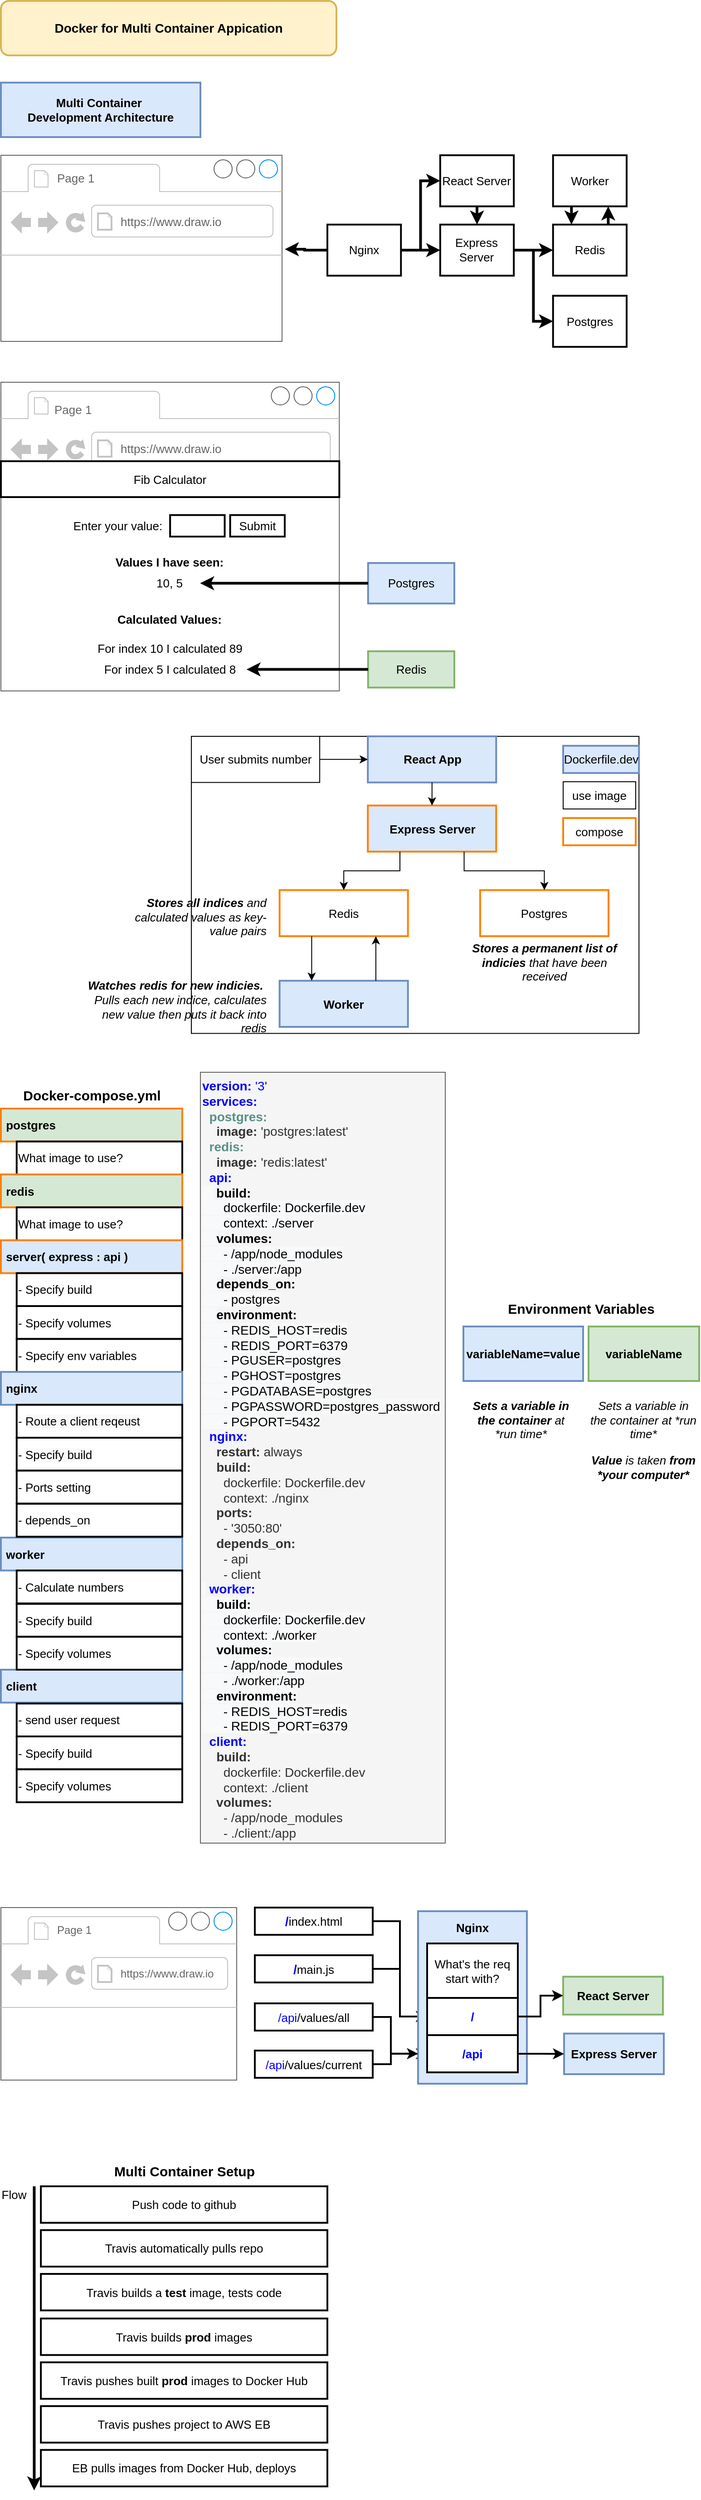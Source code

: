 <mxfile type="device" version="12.6.6"><diagram id="E0kBvN3YvhukCANaVCDS" name="Page-1"><mxGraphModel grid="1" shadow="0" math="0" pageHeight="1169" pageWidth="827" pageScale="1" page="1" fold="1" arrows="1" connect="1" tooltips="1" guides="1" gridSize="10" dy="-377" dx="1422"><root><mxCell id="0"/><mxCell id="1" parent="0"/><mxCell id="G81e2i-982NNiIxAVMLw-1" value="&lt;font style=&quot;font-size: 14px&quot;&gt;&lt;b&gt;Docker for Multi Container Appication&lt;/b&gt;&lt;/font&gt;" parent="1" vertex="1" style="rounded=1;whiteSpace=wrap;html=1;strokeWidth=2;fillColor=#fff2cc;strokeColor=#d6b656;"><mxGeometry as="geometry" height="60" width="370" y="1180" x="40"/></mxCell><mxCell id="G81e2i-982NNiIxAVMLw-2" value="" parent="1" vertex="1" style="strokeWidth=1;shadow=0;dashed=0;align=center;html=1;shape=mxgraph.mockup.containers.browserWindow;rSize=0;fillColor=#ffffff;strokeColor=#666666;mainText=,;recursiveResize=0;fontSize=13;"><mxGeometry as="geometry" height="205" width="310" y="1350" x="40"/></mxCell><mxCell id="G81e2i-982NNiIxAVMLw-3" value="Page 1" parent="G81e2i-982NNiIxAVMLw-2" vertex="1" style="strokeWidth=1;shadow=0;dashed=0;align=center;html=1;shape=mxgraph.mockup.containers.anchor;fontSize=13;fontColor=#666666;align=left;"><mxGeometry as="geometry" height="26" width="110" y="12" x="60"/></mxCell><mxCell id="G81e2i-982NNiIxAVMLw-4" value="https://www.draw.io" parent="G81e2i-982NNiIxAVMLw-2" vertex="1" style="strokeWidth=1;shadow=0;dashed=0;align=center;html=1;shape=mxgraph.mockup.containers.anchor;rSize=0;fontSize=13;fontColor=#666666;align=left;"><mxGeometry as="geometry" height="26" width="250" y="60" x="130"/></mxCell><mxCell id="G81e2i-982NNiIxAVMLw-5" parent="1" style="edgeStyle=orthogonalEdgeStyle;rounded=0;html=1;exitX=0;exitY=0.5;jettySize=auto;orthogonalLoop=1;strokeWidth=3;fontSize=13;entryX=1.01;entryY=0.505;entryDx=0;entryDy=0;entryPerimeter=0;" edge="1" target="G81e2i-982NNiIxAVMLw-2" source="G81e2i-982NNiIxAVMLw-8"><mxGeometry as="geometry" relative="1"><mxPoint as="targetPoint" y="1455" x="360"/></mxGeometry></mxCell><mxCell id="G81e2i-982NNiIxAVMLw-6" value="Multi Container&amp;nbsp;&lt;br&gt;Development Architecture" parent="1" vertex="1" style="rounded=0;whiteSpace=wrap;html=1;strokeWidth=2;fontSize=13;align=center;fillColor=#dae8fc;strokeColor=#6c8ebf;fontStyle=1"><mxGeometry as="geometry" height="60" width="220" y="1270" x="40"/></mxCell><mxCell id="G81e2i-982NNiIxAVMLw-7" value="" parent="1" vertex="1" style="group" connectable="0"><mxGeometry as="geometry" height="211" width="330" y="1350" x="400"/></mxCell><mxCell id="G81e2i-982NNiIxAVMLw-8" value="Nginx" parent="G81e2i-982NNiIxAVMLw-7" vertex="1" style="rounded=0;whiteSpace=wrap;html=1;strokeWidth=2;fontSize=13;align=center;"><mxGeometry as="geometry" height="56.267" width="81.148" y="76.362"/></mxCell><mxCell id="G81e2i-982NNiIxAVMLw-9" value="React Server" parent="G81e2i-982NNiIxAVMLw-7" vertex="1" style="rounded=0;whiteSpace=wrap;html=1;strokeWidth=2;fontSize=13;align=center;"><mxGeometry as="geometry" height="56.267" width="81.148" x="124.426"/></mxCell><mxCell id="G81e2i-982NNiIxAVMLw-10" parent="G81e2i-982NNiIxAVMLw-7" style="edgeStyle=orthogonalEdgeStyle;rounded=0;html=1;exitX=1;exitY=0.5;entryX=0;entryY=0.5;jettySize=auto;orthogonalLoop=1;strokeWidth=3;fontSize=13;" edge="1" target="G81e2i-982NNiIxAVMLw-9" source="G81e2i-982NNiIxAVMLw-8"><mxGeometry as="geometry" relative="1"/></mxCell><mxCell id="G81e2i-982NNiIxAVMLw-11" value="Express Server" parent="G81e2i-982NNiIxAVMLw-7" vertex="1" style="rounded=0;whiteSpace=wrap;html=1;strokeWidth=2;fontSize=13;align=center;"><mxGeometry as="geometry" height="56.267" width="81.148" y="76.362" x="124.426"/></mxCell><mxCell id="G81e2i-982NNiIxAVMLw-12" parent="G81e2i-982NNiIxAVMLw-7" style="edgeStyle=orthogonalEdgeStyle;rounded=0;html=1;exitX=1;exitY=0.5;jettySize=auto;orthogonalLoop=1;strokeWidth=3;fontSize=13;" edge="1" target="G81e2i-982NNiIxAVMLw-11" source="G81e2i-982NNiIxAVMLw-8"><mxGeometry as="geometry" relative="1"/></mxCell><mxCell id="G81e2i-982NNiIxAVMLw-13" parent="G81e2i-982NNiIxAVMLw-7" style="edgeStyle=orthogonalEdgeStyle;rounded=0;html=1;exitX=0.5;exitY=1;entryX=0.5;entryY=0;jettySize=auto;orthogonalLoop=1;strokeWidth=3;fontSize=13;" edge="1" target="G81e2i-982NNiIxAVMLw-11" source="G81e2i-982NNiIxAVMLw-9"><mxGeometry as="geometry" relative="1"/></mxCell><mxCell id="G81e2i-982NNiIxAVMLw-14" value="Redis" parent="G81e2i-982NNiIxAVMLw-7" vertex="1" style="rounded=0;whiteSpace=wrap;html=1;strokeWidth=2;fontSize=13;align=center;"><mxGeometry as="geometry" height="56.267" width="81.148" y="76.362" x="248.852"/></mxCell><mxCell id="G81e2i-982NNiIxAVMLw-15" parent="G81e2i-982NNiIxAVMLw-7" style="edgeStyle=orthogonalEdgeStyle;rounded=0;html=1;exitX=1;exitY=0.5;jettySize=auto;orthogonalLoop=1;strokeWidth=3;fontSize=13;" edge="1" target="G81e2i-982NNiIxAVMLw-14" source="G81e2i-982NNiIxAVMLw-11"><mxGeometry as="geometry" relative="1"/></mxCell><mxCell id="G81e2i-982NNiIxAVMLw-16" value="Postgres" parent="G81e2i-982NNiIxAVMLw-7" vertex="1" style="rounded=0;whiteSpace=wrap;html=1;strokeWidth=2;fontSize=13;align=center;"><mxGeometry as="geometry" height="56.267" width="81.148" y="154.733" x="248.852"/></mxCell><mxCell id="G81e2i-982NNiIxAVMLw-17" parent="G81e2i-982NNiIxAVMLw-7" style="edgeStyle=orthogonalEdgeStyle;rounded=0;html=1;exitX=1;exitY=0.5;entryX=0;entryY=0.5;jettySize=auto;orthogonalLoop=1;strokeWidth=3;fontSize=13;" edge="1" target="G81e2i-982NNiIxAVMLw-16" source="G81e2i-982NNiIxAVMLw-11"><mxGeometry as="geometry" relative="1"/></mxCell><mxCell id="G81e2i-982NNiIxAVMLw-18" parent="G81e2i-982NNiIxAVMLw-7" style="edgeStyle=orthogonalEdgeStyle;rounded=0;html=1;exitX=0.25;exitY=1;entryX=0.25;entryY=0;jettySize=auto;orthogonalLoop=1;strokeWidth=3;fontSize=13;" edge="1" target="G81e2i-982NNiIxAVMLw-14" source="G81e2i-982NNiIxAVMLw-19"><mxGeometry as="geometry" relative="1"/></mxCell><mxCell id="G81e2i-982NNiIxAVMLw-19" value="Worker" parent="G81e2i-982NNiIxAVMLw-7" vertex="1" style="rounded=0;whiteSpace=wrap;html=1;strokeWidth=2;fontSize=13;align=center;"><mxGeometry as="geometry" height="56.267" width="81.148" x="248.852"/></mxCell><mxCell id="G81e2i-982NNiIxAVMLw-20" parent="G81e2i-982NNiIxAVMLw-7" style="edgeStyle=orthogonalEdgeStyle;rounded=0;html=1;exitX=0.75;exitY=0;entryX=0.75;entryY=1;jettySize=auto;orthogonalLoop=1;strokeWidth=3;fontSize=13;" edge="1" target="G81e2i-982NNiIxAVMLw-19" source="G81e2i-982NNiIxAVMLw-14"><mxGeometry as="geometry" relative="1"/></mxCell><mxCell id="G81e2i-982NNiIxAVMLw-21" value="" parent="1" vertex="1" style="group" connectable="0"><mxGeometry as="geometry" height="340" width="500" y="1600" x="40"/></mxCell><mxCell id="G81e2i-982NNiIxAVMLw-22" value="Redis" parent="G81e2i-982NNiIxAVMLw-21" vertex="1" style="rounded=0;whiteSpace=wrap;html=1;strokeWidth=2;fontSize=13;align=center;fillColor=#d5e8d4;strokeColor=#82b366;"><mxGeometry as="geometry" height="40" width="95.12" y="296.28" x="404.88"/></mxCell><mxCell id="G81e2i-982NNiIxAVMLw-23" value="Postgres" parent="G81e2i-982NNiIxAVMLw-21" vertex="1" style="rounded=0;whiteSpace=wrap;html=1;strokeWidth=2;fontSize=13;align=center;fillColor=#dae8fc;strokeColor=#6c8ebf;"><mxGeometry as="geometry" height="44.6" width="95.12" y="199.1" x="404.88"/></mxCell><mxCell id="G81e2i-982NNiIxAVMLw-24" value="" parent="G81e2i-982NNiIxAVMLw-21" vertex="1" style="group" connectable="0"><mxGeometry as="geometry" height="340" width="373.17"/></mxCell><mxCell id="G81e2i-982NNiIxAVMLw-25" value="" parent="G81e2i-982NNiIxAVMLw-24" vertex="1" style="strokeWidth=1;shadow=0;dashed=0;align=center;html=1;shape=mxgraph.mockup.containers.browserWindow;rSize=0;fillColor=#ffffff;strokeColor=#666666;mainText=,;recursiveResize=0;fontSize=13;"><mxGeometry as="geometry" height="340" width="373.17"/></mxCell><mxCell id="G81e2i-982NNiIxAVMLw-26" value="Page 1" parent="G81e2i-982NNiIxAVMLw-24" vertex="1" style="strokeWidth=1;shadow=0;dashed=0;align=center;html=1;shape=mxgraph.mockup.containers.anchor;fontSize=13;fontColor=#666666;align=left;"><mxGeometry as="geometry" height="20.558" width="66.208" y="19.998" x="57.184"/></mxCell><mxCell id="G81e2i-982NNiIxAVMLw-27" value="https://www.draw.io" parent="G81e2i-982NNiIxAVMLw-24" vertex="1" style="strokeWidth=1;shadow=0;dashed=0;align=center;html=1;shape=mxgraph.mockup.containers.anchor;rSize=0;fontSize=13;fontColor=#666666;align=left;"><mxGeometry as="geometry" height="20.558" width="150.472" y="63.002" x="129.996"/></mxCell><mxCell id="G81e2i-982NNiIxAVMLw-28" value="Fib Calculator" parent="G81e2i-982NNiIxAVMLw-24" vertex="1" style="rounded=0;whiteSpace=wrap;html=1;strokeWidth=2;fontSize=13;align=center;"><mxGeometry as="geometry" height="39.535" width="373.17" y="86.977"/></mxCell><mxCell id="G81e2i-982NNiIxAVMLw-29" value="" parent="G81e2i-982NNiIxAVMLw-24" vertex="1" style="rounded=0;whiteSpace=wrap;html=1;strokeWidth=2;fontSize=13;align=center;"><mxGeometry as="geometry" height="23.721" width="60.189" y="146.279" x="186.585"/></mxCell><mxCell id="G81e2i-982NNiIxAVMLw-30" value="Submit" parent="G81e2i-982NNiIxAVMLw-24" vertex="1" style="rounded=0;whiteSpace=wrap;html=1;strokeWidth=2;fontSize=13;align=center;"><mxGeometry as="geometry" height="23.721" width="60.189" y="146.279" x="252.793"/></mxCell><mxCell id="G81e2i-982NNiIxAVMLw-31" value="Enter your value:" parent="G81e2i-982NNiIxAVMLw-24" vertex="1" style="text;html=1;strokeColor=none;fillColor=none;align=center;verticalAlign=middle;whiteSpace=wrap;rounded=0;fontSize=13;"><mxGeometry as="geometry" height="15.814" width="102.321" y="150.233" x="78.245"/></mxCell><mxCell id="G81e2i-982NNiIxAVMLw-32" value="Values I have seen:" parent="G81e2i-982NNiIxAVMLw-24" vertex="1" style="text;html=1;strokeColor=none;fillColor=none;align=center;verticalAlign=middle;whiteSpace=wrap;rounded=0;fontSize=13;fontStyle=1"><mxGeometry as="geometry" height="15.814" width="126.396" y="189.767" x="123.387"/></mxCell><mxCell id="G81e2i-982NNiIxAVMLw-33" value="Calculated Values:" parent="G81e2i-982NNiIxAVMLw-24" vertex="1" style="text;html=1;strokeColor=none;fillColor=none;align=center;verticalAlign=middle;whiteSpace=wrap;rounded=0;fontSize=13;fontStyle=1"><mxGeometry as="geometry" height="15.814" width="126.396" y="253.023" x="123.387"/></mxCell><mxCell id="G81e2i-982NNiIxAVMLw-34" value="For index 10 I calculated 89" parent="G81e2i-982NNiIxAVMLw-24" vertex="1" style="text;html=1;strokeColor=none;fillColor=none;align=center;verticalAlign=middle;whiteSpace=wrap;rounded=0;fontSize=13;"><mxGeometry as="geometry" height="15.814" width="168.528" y="284.651" x="102.321"/></mxCell><mxCell id="G81e2i-982NNiIxAVMLw-35" value="For index 5 I calculated 8" parent="G81e2i-982NNiIxAVMLw-24" vertex="1" style="text;html=1;strokeColor=none;fillColor=none;align=center;verticalAlign=middle;whiteSpace=wrap;rounded=0;fontSize=13;"><mxGeometry as="geometry" height="15.814" width="168.528" y="308.372" x="102.321"/></mxCell><mxCell id="G81e2i-982NNiIxAVMLw-36" value="10, 5" parent="G81e2i-982NNiIxAVMLw-24" vertex="1" style="text;html=1;strokeColor=none;fillColor=none;align=center;verticalAlign=middle;whiteSpace=wrap;rounded=0;fontSize=13;"><mxGeometry as="geometry" height="15.814" width="66.208" y="213.488" x="153.481"/></mxCell><mxCell id="G81e2i-982NNiIxAVMLw-37" parent="G81e2i-982NNiIxAVMLw-21" style="edgeStyle=orthogonalEdgeStyle;rounded=0;orthogonalLoop=1;jettySize=auto;html=1;fontSize=13;strokeWidth=3;" edge="1" target="G81e2i-982NNiIxAVMLw-35" source="G81e2i-982NNiIxAVMLw-22"><mxGeometry as="geometry" relative="1"/></mxCell><mxCell id="G81e2i-982NNiIxAVMLw-38" parent="G81e2i-982NNiIxAVMLw-21" style="edgeStyle=orthogonalEdgeStyle;rounded=0;html=1;exitX=0;exitY=0.5;jettySize=auto;orthogonalLoop=1;strokeWidth=3;fontSize=13;" edge="1" target="G81e2i-982NNiIxAVMLw-36" source="G81e2i-982NNiIxAVMLw-23"><mxGeometry as="geometry" relative="1"/></mxCell><mxCell id="G81e2i-982NNiIxAVMLw-39" value="" parent="1" vertex="1" style="group" connectable="0"><mxGeometry as="geometry" height="327.21" width="493.6" y="1990" x="250"/></mxCell><mxCell id="G81e2i-982NNiIxAVMLw-40" value="" parent="G81e2i-982NNiIxAVMLw-39" vertex="1" style="group;strokeColor=#000000;" connectable="0"><mxGeometry as="geometry" height="327.21" width="493.6"/></mxCell><mxCell id="G81e2i-982NNiIxAVMLw-41" value="User submits number" parent="G81e2i-982NNiIxAVMLw-40" vertex="1" style="rounded=0;whiteSpace=wrap;html=1;strokeWidth=1;fontSize=13;align=center;"><mxGeometry as="geometry" height="50.794" width="141.538"/></mxCell><mxCell id="G81e2i-982NNiIxAVMLw-42" value="React App" parent="G81e2i-982NNiIxAVMLw-40" vertex="1" style="rounded=0;whiteSpace=wrap;html=1;strokeWidth=2;fontSize=13;align=center;fontStyle=1;fillColor=#dae8fc;strokeColor=#6c8ebf;"><mxGeometry as="geometry" height="50.794" width="141.538" x="194.615"/></mxCell><mxCell id="G81e2i-982NNiIxAVMLw-43" value="Express Server" parent="G81e2i-982NNiIxAVMLw-40" vertex="1" style="rounded=0;whiteSpace=wrap;html=1;strokeWidth=2;fontSize=13;align=center;fontStyle=1;fillColor=#dae8fc;strokeColor=#FF8000;"><mxGeometry as="geometry" height="50.794" width="141.538" y="76.19" x="194.615"/></mxCell><mxCell id="G81e2i-982NNiIxAVMLw-44" value="Postgres" parent="G81e2i-982NNiIxAVMLw-40" vertex="1" style="rounded=0;whiteSpace=wrap;html=1;strokeWidth=2;fontSize=13;align=center;fontStyle=0;strokeColor=#FF8000;"><mxGeometry as="geometry" height="50.794" width="141.538" y="169.312" x="318.462"/></mxCell><mxCell id="G81e2i-982NNiIxAVMLw-45" value="Redis" parent="G81e2i-982NNiIxAVMLw-40" vertex="1" style="rounded=0;whiteSpace=wrap;html=1;strokeWidth=2;fontSize=13;align=center;fontStyle=0;strokeColor=#FF8000;"><mxGeometry as="geometry" height="50.794" width="141.538" y="169.312" x="97.308"/></mxCell><mxCell id="G81e2i-982NNiIxAVMLw-46" value="Worker" parent="G81e2i-982NNiIxAVMLw-40" vertex="1" style="rounded=0;whiteSpace=wrap;html=1;strokeWidth=2;fontSize=13;align=center;fontStyle=1;fillColor=#dae8fc;strokeColor=#6c8ebf;"><mxGeometry as="geometry" height="50.794" width="141.538" y="269.206" x="97.308"/></mxCell><mxCell id="G81e2i-982NNiIxAVMLw-47" parent="G81e2i-982NNiIxAVMLw-40" style="edgeStyle=orthogonalEdgeStyle;rounded=0;html=1;exitX=1;exitY=0.5;jettySize=auto;orthogonalLoop=1;strokeWidth=1;fontSize=13;" edge="1" target="G81e2i-982NNiIxAVMLw-42" source="G81e2i-982NNiIxAVMLw-41"><mxGeometry as="geometry" relative="1"/></mxCell><mxCell id="G81e2i-982NNiIxAVMLw-48" parent="G81e2i-982NNiIxAVMLw-40" style="edgeStyle=orthogonalEdgeStyle;rounded=0;html=1;exitX=0.5;exitY=1;jettySize=auto;orthogonalLoop=1;strokeWidth=1;fontSize=13;" edge="1" target="G81e2i-982NNiIxAVMLw-43" source="G81e2i-982NNiIxAVMLw-42"><mxGeometry as="geometry" relative="1"/></mxCell><mxCell id="G81e2i-982NNiIxAVMLw-49" parent="G81e2i-982NNiIxAVMLw-40" style="edgeStyle=orthogonalEdgeStyle;rounded=0;html=1;exitX=0.75;exitY=1;jettySize=auto;orthogonalLoop=1;strokeWidth=1;fontSize=13;" edge="1" target="G81e2i-982NNiIxAVMLw-44" source="G81e2i-982NNiIxAVMLw-43"><mxGeometry as="geometry" relative="1"/></mxCell><mxCell id="G81e2i-982NNiIxAVMLw-50" parent="G81e2i-982NNiIxAVMLw-40" style="edgeStyle=orthogonalEdgeStyle;rounded=0;html=1;exitX=0.25;exitY=1;entryX=0.5;entryY=0;jettySize=auto;orthogonalLoop=1;strokeWidth=1;fontSize=13;" edge="1" target="G81e2i-982NNiIxAVMLw-45" source="G81e2i-982NNiIxAVMLw-43"><mxGeometry as="geometry" relative="1"/></mxCell><mxCell id="G81e2i-982NNiIxAVMLw-51" parent="G81e2i-982NNiIxAVMLw-40" style="edgeStyle=orthogonalEdgeStyle;rounded=0;html=1;exitX=0.25;exitY=1;entryX=0.25;entryY=0;jettySize=auto;orthogonalLoop=1;strokeWidth=1;fontSize=13;" edge="1" target="G81e2i-982NNiIxAVMLw-46" source="G81e2i-982NNiIxAVMLw-45"><mxGeometry as="geometry" relative="1"/></mxCell><mxCell id="G81e2i-982NNiIxAVMLw-52" parent="G81e2i-982NNiIxAVMLw-40" style="edgeStyle=orthogonalEdgeStyle;rounded=0;html=1;exitX=0.75;exitY=0;entryX=0.75;entryY=1;jettySize=auto;orthogonalLoop=1;strokeWidth=1;fontSize=13;" edge="1" target="G81e2i-982NNiIxAVMLw-45" source="G81e2i-982NNiIxAVMLw-46"><mxGeometry as="geometry" relative="1"/></mxCell><mxCell id="G81e2i-982NNiIxAVMLw-53" value="&lt;b&gt;Stores a permanent list of indicies&lt;/b&gt; that have been received" parent="G81e2i-982NNiIxAVMLw-40" vertex="1" style="text;html=1;strokeColor=none;fillColor=none;align=center;verticalAlign=middle;whiteSpace=wrap;rounded=0;fontSize=13;fontStyle=2;strokeWidth=1;"><mxGeometry as="geometry" height="58" width="175" y="220.11" x="301.73"/></mxCell><mxCell id="G81e2i-982NNiIxAVMLw-54" value="&lt;b&gt;Stores all indices&lt;/b&gt; and calculated values as key-value pairs" parent="G81e2i-982NNiIxAVMLw-40" vertex="1" style="text;html=1;strokeColor=none;fillColor=none;align=right;verticalAlign=middle;whiteSpace=wrap;rounded=0;fontSize=13;fontStyle=2;strokeWidth=1;"><mxGeometry as="geometry" height="58" width="175" y="170" x="-90"/></mxCell><mxCell id="G81e2i-982NNiIxAVMLw-55" value="&lt;b&gt;Watches redis for new indicies.&lt;/b&gt;&amp;nbsp; Pulls each new indice, calculates new value then puts it back into redis" parent="G81e2i-982NNiIxAVMLw-40" vertex="1" style="text;html=1;strokeColor=none;fillColor=none;align=right;verticalAlign=middle;whiteSpace=wrap;rounded=0;fontSize=13;fontStyle=2;strokeWidth=1;"><mxGeometry as="geometry" height="58" width="205" y="269.21" x="-120"/></mxCell><mxCell id="e1HTpiHusppw3gyKf6fD-1" value="Dockerfile.dev" parent="G81e2i-982NNiIxAVMLw-40" vertex="1" style="rounded=0;whiteSpace=wrap;html=1;strokeWidth=2;fontSize=13;align=center;fontStyle=0;fillColor=#dae8fc;strokeColor=#6c8ebf;"><mxGeometry as="geometry" height="30" width="83.6" y="10.4" x="410"/></mxCell><mxCell id="e1HTpiHusppw3gyKf6fD-2" value="use image" parent="1" vertex="1" style="rounded=0;whiteSpace=wrap;html=1;strokeWidth=1;fontSize=13;align=center;fontStyle=0"><mxGeometry as="geometry" height="30" width="80" y="2040" x="660"/></mxCell><mxCell id="e1HTpiHusppw3gyKf6fD-3" value="Docker-compose.yml" parent="1" vertex="1" style="text;html=1;strokeColor=none;fillColor=none;align=center;verticalAlign=middle;whiteSpace=wrap;rounded=0;fontSize=15;fontStyle=1"><mxGeometry as="geometry" height="30" width="172.5" y="2370" x="53.75"/></mxCell><mxCell id="e1HTpiHusppw3gyKf6fD-4" value="&amp;nbsp;postgres" parent="1" vertex="1" style="rounded=0;whiteSpace=wrap;html=1;strokeWidth=2;fontSize=13;align=left;fillColor=#d5e8d4;strokeColor=#FF8000;fontStyle=1"><mxGeometry as="geometry" height="36.25" width="200" y="2400" x="40"/></mxCell><mxCell id="e1HTpiHusppw3gyKf6fD-5" value="What image to use?" parent="1" vertex="1" style="rounded=0;whiteSpace=wrap;html=1;strokeWidth=2;fontSize=13;align=left;"><mxGeometry as="geometry" height="36.25" width="182.609" y="2436.25" x="57.391"/></mxCell><mxCell id="e1HTpiHusppw3gyKf6fD-6" value="&amp;nbsp;redis" parent="1" vertex="1" style="rounded=0;whiteSpace=wrap;html=1;strokeWidth=2;fontSize=13;align=left;fillColor=#d5e8d4;strokeColor=#FF8000;fontStyle=1"><mxGeometry as="geometry" height="36.25" width="200" y="2472.5" x="40"/></mxCell><mxCell id="e1HTpiHusppw3gyKf6fD-7" value="What image to use?" parent="1" vertex="1" style="rounded=0;whiteSpace=wrap;html=1;strokeWidth=2;fontSize=13;align=left;"><mxGeometry as="geometry" height="36.25" width="182.609" y="2508.75" x="57.391"/></mxCell><mxCell id="e1HTpiHusppw3gyKf6fD-8" value="&amp;nbsp;server( express : api )" parent="1" vertex="1" style="rounded=0;whiteSpace=wrap;html=1;strokeWidth=2;fontSize=13;align=left;fillColor=#dae8fc;strokeColor=#FF8000;fontStyle=1"><mxGeometry as="geometry" height="36.25" width="200" y="2545" x="40"/></mxCell><mxCell id="e1HTpiHusppw3gyKf6fD-9" value="- Specify build" parent="1" vertex="1" style="rounded=0;whiteSpace=wrap;html=1;strokeWidth=2;fontSize=13;align=left;"><mxGeometry as="geometry" height="36.25" width="182.609" y="2581.25" x="57.391"/></mxCell><mxCell id="e1HTpiHusppw3gyKf6fD-10" value="- Specify volumes" parent="1" vertex="1" style="rounded=0;whiteSpace=wrap;html=1;strokeWidth=2;fontSize=13;align=left;"><mxGeometry as="geometry" height="36.25" width="182.609" y="2617.5" x="57.391"/></mxCell><mxCell id="e1HTpiHusppw3gyKf6fD-11" value="- Specify env variables" parent="1" vertex="1" style="rounded=0;whiteSpace=wrap;html=1;strokeWidth=2;fontSize=13;align=left;"><mxGeometry as="geometry" height="36.25" width="182.609" y="2653.75" x="57.391"/></mxCell><mxCell id="e1HTpiHusppw3gyKf6fD-12" value="&amp;nbsp;nginx" parent="1" vertex="1" style="rounded=0;whiteSpace=wrap;html=1;strokeWidth=2;fontSize=13;align=left;fillColor=#dae8fc;strokeColor=#6c8ebf;fontStyle=1"><mxGeometry as="geometry" height="36.25" width="200" y="2690" x="40"/></mxCell><mxCell id="e1HTpiHusppw3gyKf6fD-13" value="-&amp;nbsp;&lt;span style=&quot;background-color: rgb(248 , 249 , 250) ; color: rgb(0 , 0 , 0) ; display: inline ; float: none ; font-family: &amp;#34;helvetica&amp;#34; ; font-size: 13px ; font-style: normal ; font-variant: normal ; font-weight: normal ; letter-spacing: normal ; line-height: 1.2 ; overflow-wrap: normal ; text-align: left ; text-decoration: none ; text-indent: 0px ; text-transform: none ; white-space: normal ; word-spacing: 0px&quot;&gt;&lt;/span&gt;&lt;span style=&quot;display: inline ; float: none ; background-color: rgb(248 , 249 , 250) ; color: rgb(0 , 0 , 0) ; font-family: &amp;#34;helvetica&amp;#34; ; font-size: 13px ; font-style: normal ; font-variant: normal ; font-weight: normal ; letter-spacing: normal ; line-height: 1.2 ; overflow-wrap: normal ; text-align: left ; text-decoration: none ; text-indent: 0px ; text-transform: none ; white-space: normal ; word-spacing: 0px&quot;&gt;Specify build&lt;/span&gt;" parent="1" vertex="1" style="rounded=0;whiteSpace=wrap;html=1;strokeWidth=2;fontSize=13;align=left;"><mxGeometry as="geometry" height="36.25" width="182.609" y="2762.5" x="57.391"/></mxCell><mxCell id="e1HTpiHusppw3gyKf6fD-14" value="- Ports setting" parent="1" vertex="1" style="rounded=0;whiteSpace=wrap;html=1;strokeWidth=2;fontSize=13;align=left;"><mxGeometry as="geometry" height="36.25" width="182.609" y="2798.75" x="57.391"/></mxCell><mxCell id="e1HTpiHusppw3gyKf6fD-15" value="&amp;nbsp;worker&amp;nbsp;" parent="1" vertex="1" style="rounded=0;whiteSpace=wrap;html=1;strokeWidth=2;fontSize=13;align=left;fillColor=#dae8fc;strokeColor=#6c8ebf;fontStyle=1"><mxGeometry as="geometry" height="36.25" width="200" y="2872.5" x="40"/></mxCell><mxCell id="e1HTpiHusppw3gyKf6fD-16" value="- Calculate numbers" parent="1" vertex="1" style="rounded=0;whiteSpace=wrap;html=1;strokeWidth=2;fontSize=13;align=left;"><mxGeometry as="geometry" height="36.25" width="182.609" y="2908.75" x="57.391"/></mxCell><mxCell id="e1HTpiHusppw3gyKf6fD-20" value="&amp;nbsp;client" parent="1" vertex="1" style="rounded=0;whiteSpace=wrap;html=1;strokeWidth=2;fontSize=13;align=left;fillColor=#dae8fc;strokeColor=#6c8ebf;fontStyle=1"><mxGeometry as="geometry" height="36.25" width="200" y="3018" x="40"/></mxCell><mxCell id="e1HTpiHusppw3gyKf6fD-21" value="- send user request" parent="1" vertex="1" style="rounded=0;whiteSpace=wrap;html=1;strokeWidth=2;fontSize=13;align=left;"><mxGeometry as="geometry" height="36.25" width="182.609" y="3055.25" x="57.391"/></mxCell><mxCell id="e1HTpiHusppw3gyKf6fD-22" value="- &lt;span style=&quot;display: inline ; float: none ; background-color: rgb(248 , 249 , 250) ; color: rgb(0 , 0 , 0) ; font-family: &amp;#34;helvetica&amp;#34; ; font-size: 13px ; font-style: normal ; font-variant: normal ; font-weight: normal ; letter-spacing: normal ; line-height: 1.2 ; overflow-wrap: normal ; text-align: left ; text-decoration: none ; text-indent: 0px ; text-transform: none ; white-space: normal ; word-spacing: 0px&quot;&gt;Route a client reqeust&lt;/span&gt;" parent="1" vertex="1" style="rounded=0;whiteSpace=wrap;html=1;strokeWidth=2;fontSize=13;align=left;"><mxGeometry as="geometry" height="36.25" width="182.609" y="2726.25" x="57.391"/></mxCell><mxCell id="e1HTpiHusppw3gyKf6fD-23" value="- depends_on" parent="1" vertex="1" style="rounded=0;whiteSpace=wrap;html=1;strokeWidth=2;fontSize=13;align=left;"><mxGeometry as="geometry" height="36.25" width="182.609" y="2835.25" x="57.391"/></mxCell><mxCell id="e1HTpiHusppw3gyKf6fD-24" value="- Specify build" parent="1" vertex="1" style="rounded=0;whiteSpace=wrap;html=1;strokeWidth=2;fontSize=13;align=left;"><mxGeometry as="geometry" height="36.25" width="182.609" y="2945.5" x="57.391"/></mxCell><mxCell id="e1HTpiHusppw3gyKf6fD-25" value="- Specify volumes" parent="1" vertex="1" style="rounded=0;whiteSpace=wrap;html=1;strokeWidth=2;fontSize=13;align=left;"><mxGeometry as="geometry" height="36.25" width="182.609" y="2981.75" x="57.391"/></mxCell><mxCell id="e1HTpiHusppw3gyKf6fD-26" value="- Specify build" parent="1" vertex="1" style="rounded=0;whiteSpace=wrap;html=1;strokeWidth=2;fontSize=13;align=left;"><mxGeometry as="geometry" height="36.25" width="182.609" y="3091.5" x="57.391"/></mxCell><mxCell id="e1HTpiHusppw3gyKf6fD-27" value="- Specify volumes" parent="1" vertex="1" style="rounded=0;whiteSpace=wrap;html=1;strokeWidth=2;fontSize=13;align=left;"><mxGeometry as="geometry" height="36.25" width="182.609" y="3127.75" x="57.391"/></mxCell><mxCell id="e1HTpiHusppw3gyKf6fD-28" value="&lt;font color=&quot;#0000ff&quot; style=&quot;font-size: 14px&quot;&gt;&lt;b style=&quot;font-size: 14px&quot;&gt;version:&lt;/b&gt; '3'&lt;/font&gt;&lt;br style=&quot;font-size: 14px&quot;&gt;&lt;font color=&quot;#0000ff&quot; style=&quot;font-size: 14px&quot;&gt;&lt;b style=&quot;font-size: 14px&quot;&gt;services:&lt;/b&gt; &lt;/font&gt;&lt;br style=&quot;font-size: 14px&quot;&gt;&lt;font color=&quot;#589187&quot; style=&quot;font-size: 14px&quot;&gt;&amp;nbsp; &lt;b style=&quot;font-size: 14px&quot;&gt;postgres: &lt;/b&gt;&lt;/font&gt;&lt;br style=&quot;font-size: 14px&quot;&gt;&amp;nbsp;&amp;nbsp;&amp;nbsp; &lt;b style=&quot;font-size: 14px&quot;&gt;image:&lt;/b&gt; 'postgres:latest' &lt;br style=&quot;font-size: 14px&quot;&gt;&lt;font color=&quot;#589187&quot; style=&quot;font-size: 14px&quot;&gt;&amp;nbsp; &lt;b style=&quot;font-size: 14px&quot;&gt;redis: &lt;/b&gt;&lt;/font&gt;&lt;br style=&quot;font-size: 14px&quot;&gt;&amp;nbsp;&amp;nbsp;&amp;nbsp; &lt;b style=&quot;font-size: 14px&quot;&gt;image:&lt;/b&gt; 'redis:latest'&amp;nbsp;&lt;br&gt;&lt;b style=&quot;color: rgb(0 , 0 , 0) ; font-family: &amp;#34;helvetica&amp;#34; ; font-size: 14px ; font-style: normal ; font-variant: normal ; font-weight: 700 ; letter-spacing: normal ; text-align: left ; text-decoration: none ; text-indent: 0px ; text-transform: none ; white-space: normal ; word-spacing: 0px&quot;&gt;&lt;font color=&quot;#0000ff&quot; style=&quot;font-size: 14px&quot;&gt;&amp;nbsp; api:&lt;/font&gt;&lt;/b&gt;&lt;br style=&quot;color: rgb(0 , 0 , 0) ; font-family: &amp;#34;helvetica&amp;#34; ; font-size: 14px ; font-style: normal ; font-variant: normal ; font-weight: 400 ; letter-spacing: normal ; text-align: left ; text-decoration: none ; text-indent: 0px ; text-transform: none ; white-space: normal ; word-spacing: 0px&quot;&gt;&lt;span style=&quot;display: inline ; float: none ; background-color: rgb(248 , 249 , 250) ; color: rgb(0 , 0 , 0) ; font-family: &amp;#34;helvetica&amp;#34; ; font-size: 14px ; font-style: normal ; font-variant: normal ; font-weight: normal ; letter-spacing: normal ; line-height: 1.2 ; overflow-wrap: normal ; text-align: left ; text-decoration: none ; text-indent: 0px ; text-transform: none ; white-space: normal ; word-spacing: 0px&quot;&gt;&amp;nbsp;&amp;nbsp;&amp;nbsp;&lt;/span&gt;&lt;b style=&quot;color: rgb(0 , 0 , 0) ; font-family: &amp;#34;helvetica&amp;#34; ; font-size: 14px ; font-style: normal ; font-variant: normal ; font-weight: 700 ; letter-spacing: normal ; text-align: left ; text-decoration: none ; text-indent: 0px ; text-transform: none ; white-space: normal ; word-spacing: 0px&quot;&gt; build: &lt;/b&gt;&lt;br style=&quot;color: rgb(0 , 0 , 0) ; font-family: &amp;#34;helvetica&amp;#34; ; font-size: 14px ; font-style: normal ; font-variant: normal ; font-weight: 400 ; letter-spacing: normal ; text-align: left ; text-decoration: none ; text-indent: 0px ; text-transform: none ; white-space: normal ; word-spacing: 0px&quot;&gt;&lt;span style=&quot;display: inline ; float: none ; background-color: rgb(248 , 249 , 250) ; color: rgb(0 , 0 , 0) ; font-family: &amp;#34;helvetica&amp;#34; ; font-size: 14px ; font-style: normal ; font-variant: normal ; font-weight: normal ; letter-spacing: normal ; line-height: 1.2 ; overflow-wrap: normal ; text-align: left ; text-decoration: none ; text-indent: 0px ; text-transform: none ; white-space: normal ; word-spacing: 0px&quot;&gt;&amp;nbsp;&amp;nbsp;&amp;nbsp;&amp;nbsp;&amp;nbsp; dockerfile: Dockerfile.dev &lt;/span&gt;&lt;br style=&quot;color: rgb(0 , 0 , 0) ; font-family: &amp;#34;helvetica&amp;#34; ; font-size: 14px ; font-style: normal ; font-variant: normal ; font-weight: 400 ; letter-spacing: normal ; text-align: left ; text-decoration: none ; text-indent: 0px ; text-transform: none ; white-space: normal ; word-spacing: 0px&quot;&gt;&lt;span style=&quot;display: inline ; float: none ; background-color: rgb(248 , 249 , 250) ; color: rgb(0 , 0 , 0) ; font-family: &amp;#34;helvetica&amp;#34; ; font-size: 14px ; font-style: normal ; font-variant: normal ; font-weight: normal ; letter-spacing: normal ; line-height: 1.2 ; overflow-wrap: normal ; text-align: left ; text-decoration: none ; text-indent: 0px ; text-transform: none ; white-space: normal ; word-spacing: 0px&quot;&gt;&amp;nbsp;&amp;nbsp;&amp;nbsp;&amp;nbsp;&amp;nbsp; context: ./server &lt;/span&gt;&lt;br style=&quot;color: rgb(0 , 0 , 0) ; font-family: &amp;#34;helvetica&amp;#34; ; font-size: 14px ; font-style: normal ; font-variant: normal ; font-weight: 400 ; letter-spacing: normal ; text-align: left ; text-decoration: none ; text-indent: 0px ; text-transform: none ; white-space: normal ; word-spacing: 0px&quot;&gt;&lt;span style=&quot;display: inline ; float: none ; background-color: rgb(248 , 249 , 250) ; color: rgb(0 , 0 , 0) ; font-family: &amp;#34;helvetica&amp;#34; ; font-size: 14px ; font-style: normal ; font-variant: normal ; font-weight: normal ; letter-spacing: normal ; line-height: 1.2 ; overflow-wrap: normal ; text-align: left ; text-decoration: none ; text-indent: 0px ; text-transform: none ; white-space: normal ; word-spacing: 0px&quot;&gt;&amp;nbsp;&amp;nbsp;&amp;nbsp; &lt;/span&gt;&lt;b style=&quot;color: rgb(0 , 0 , 0) ; font-family: &amp;#34;helvetica&amp;#34; ; font-size: 14px ; font-style: normal ; font-variant: normal ; font-weight: 700 ; letter-spacing: normal ; text-align: left ; text-decoration: none ; text-indent: 0px ; text-transform: none ; white-space: normal ; word-spacing: 0px&quot;&gt;volumes: &lt;/b&gt;&lt;br style=&quot;color: rgb(0 , 0 , 0) ; font-family: &amp;#34;helvetica&amp;#34; ; font-size: 14px ; font-style: normal ; font-variant: normal ; font-weight: 400 ; letter-spacing: normal ; text-align: left ; text-decoration: none ; text-indent: 0px ; text-transform: none ; white-space: normal ; word-spacing: 0px&quot;&gt;&lt;span style=&quot;display: inline ; float: none ; background-color: rgb(248 , 249 , 250) ; color: rgb(0 , 0 , 0) ; font-family: &amp;#34;helvetica&amp;#34; ; font-size: 14px ; font-style: normal ; font-variant: normal ; font-weight: normal ; letter-spacing: normal ; line-height: 1.2 ; overflow-wrap: normal ; text-align: left ; text-decoration: none ; text-indent: 0px ; text-transform: none ; white-space: normal ; word-spacing: 0px&quot;&gt;&amp;nbsp;&amp;nbsp;&amp;nbsp;&amp;nbsp;&amp;nbsp; - /app/node_modules&lt;/span&gt;&lt;br style=&quot;color: rgb(0 , 0 , 0) ; font-family: &amp;#34;helvetica&amp;#34; ; font-size: 14px ; font-style: normal ; font-variant: normal ; font-weight: 400 ; letter-spacing: normal ; text-align: left ; text-decoration: none ; text-indent: 0px ; text-transform: none ; white-space: normal ; word-spacing: 0px&quot;&gt;&lt;span style=&quot;display: inline ; float: none ; background-color: rgb(248 , 249 , 250) ; color: rgb(0 , 0 , 0) ; font-family: &amp;#34;helvetica&amp;#34; ; font-size: 14px ; font-style: normal ; font-variant: normal ; font-weight: normal ; letter-spacing: normal ; line-height: 1.2 ; overflow-wrap: normal ; text-align: left ; text-decoration: none ; text-indent: 0px ; text-transform: none ; white-space: normal ; word-spacing: 0px&quot;&gt;&amp;nbsp;&amp;nbsp;&amp;nbsp;&amp;nbsp;&amp;nbsp; - ./server:/app&lt;/span&gt;&lt;br style=&quot;color: rgb(0 , 0 , 0) ; font-family: &amp;#34;helvetica&amp;#34; ; font-size: 14px ; font-style: normal ; font-variant: normal ; font-weight: 400 ; letter-spacing: normal ; text-align: left ; text-decoration: none ; text-indent: 0px ; text-transform: none ; white-space: normal ; word-spacing: 0px&quot;&gt;&lt;span style=&quot;display: inline ; float: none ; background-color: rgb(248 , 249 , 250) ; color: rgb(0 , 0 , 0) ; font-family: &amp;#34;helvetica&amp;#34; ; font-size: 14px ; font-style: normal ; font-variant: normal ; font-weight: normal ; letter-spacing: normal ; line-height: 1.2 ; overflow-wrap: normal ; text-align: left ; text-decoration: none ; text-indent: 0px ; text-transform: none ; white-space: normal ; word-spacing: 0px&quot;&gt;&amp;nbsp;&amp;nbsp;&amp;nbsp; &lt;/span&gt;&lt;b style=&quot;color: rgb(0 , 0 , 0) ; font-family: &amp;#34;helvetica&amp;#34; ; font-size: 14px ; font-style: normal ; font-variant: normal ; font-weight: 700 ; letter-spacing: normal ; text-align: left ; text-decoration: none ; text-indent: 0px ; text-transform: none ; white-space: normal ; word-spacing: 0px&quot;&gt;depends_on:&lt;/b&gt;&lt;span style=&quot;display: inline ; float: none ; background-color: rgb(248 , 249 , 250) ; color: rgb(0 , 0 , 0) ; font-family: &amp;#34;helvetica&amp;#34; ; font-size: 14px ; font-style: normal ; font-variant: normal ; font-weight: normal ; letter-spacing: normal ; line-height: 1.2 ; overflow-wrap: normal ; text-align: left ; text-decoration: none ; text-indent: 0px ; text-transform: none ; white-space: normal ; word-spacing: 0px&quot;&gt; &lt;/span&gt;&lt;br style=&quot;color: rgb(0 , 0 , 0) ; font-family: &amp;#34;helvetica&amp;#34; ; font-size: 14px ; font-style: normal ; font-variant: normal ; font-weight: 400 ; letter-spacing: normal ; text-align: left ; text-decoration: none ; text-indent: 0px ; text-transform: none ; white-space: normal ; word-spacing: 0px&quot;&gt;&lt;span style=&quot;display: inline ; float: none ; background-color: rgb(248 , 249 , 250) ; color: rgb(0 , 0 , 0) ; font-family: &amp;#34;helvetica&amp;#34; ; font-size: 14px ; font-style: normal ; font-variant: normal ; font-weight: normal ; letter-spacing: normal ; line-height: 1.2 ; overflow-wrap: normal ; text-align: left ; text-decoration: none ; text-indent: 0px ; text-transform: none ; white-space: normal ; word-spacing: 0px&quot;&gt;&amp;nbsp;&amp;nbsp;&amp;nbsp;&amp;nbsp;&amp;nbsp; - postgres &lt;/span&gt;&lt;br style=&quot;color: rgb(0 , 0 , 0) ; font-family: &amp;#34;helvetica&amp;#34; ; font-size: 14px ; font-style: normal ; font-variant: normal ; font-weight: 400 ; letter-spacing: normal ; text-align: left ; text-decoration: none ; text-indent: 0px ; text-transform: none ; white-space: normal ; word-spacing: 0px&quot;&gt;&lt;span style=&quot;display: inline ; float: none ; background-color: rgb(248 , 249 , 250) ; color: rgb(0 , 0 , 0) ; font-family: &amp;#34;helvetica&amp;#34; ; font-size: 14px ; font-style: normal ; font-variant: normal ; font-weight: normal ; letter-spacing: normal ; line-height: 1.2 ; overflow-wrap: normal ; text-align: left ; text-decoration: none ; text-indent: 0px ; text-transform: none ; white-space: normal ; word-spacing: 0px&quot;&gt;&amp;nbsp;&amp;nbsp;&amp;nbsp; &lt;/span&gt;&lt;b style=&quot;color: rgb(0 , 0 , 0) ; font-family: &amp;#34;helvetica&amp;#34; ; font-size: 14px ; font-style: normal ; font-variant: normal ; font-weight: 700 ; letter-spacing: normal ; text-align: left ; text-decoration: none ; text-indent: 0px ; text-transform: none ; white-space: normal ; word-spacing: 0px&quot;&gt;environment: &lt;/b&gt;&lt;br style=&quot;color: rgb(0 , 0 , 0) ; font-family: &amp;#34;helvetica&amp;#34; ; font-size: 14px ; font-style: normal ; font-variant: normal ; font-weight: 400 ; letter-spacing: normal ; text-align: left ; text-decoration: none ; text-indent: 0px ; text-transform: none ; white-space: normal ; word-spacing: 0px&quot;&gt;&lt;span style=&quot;display: inline ; float: none ; background-color: rgb(248 , 249 , 250) ; color: rgb(0 , 0 , 0) ; font-family: &amp;#34;helvetica&amp;#34; ; font-size: 14px ; font-style: normal ; font-variant: normal ; font-weight: normal ; letter-spacing: normal ; line-height: 1.2 ; overflow-wrap: normal ; text-align: left ; text-decoration: none ; text-indent: 0px ; text-transform: none ; white-space: normal ; word-spacing: 0px&quot;&gt;&amp;nbsp;&amp;nbsp;&amp;nbsp;&amp;nbsp;&amp;nbsp; - REDIS_HOST=redis &lt;/span&gt;&lt;br style=&quot;color: rgb(0 , 0 , 0) ; font-family: &amp;#34;helvetica&amp;#34; ; font-size: 14px ; font-style: normal ; font-variant: normal ; font-weight: 400 ; letter-spacing: normal ; text-align: left ; text-decoration: none ; text-indent: 0px ; text-transform: none ; white-space: normal ; word-spacing: 0px&quot;&gt;&lt;span style=&quot;display: inline ; float: none ; background-color: rgb(248 , 249 , 250) ; color: rgb(0 , 0 , 0) ; font-family: &amp;#34;helvetica&amp;#34; ; font-size: 14px ; font-style: normal ; font-variant: normal ; font-weight: normal ; letter-spacing: normal ; line-height: 1.2 ; overflow-wrap: normal ; text-align: left ; text-decoration: none ; text-indent: 0px ; text-transform: none ; white-space: normal ; word-spacing: 0px&quot;&gt;&amp;nbsp;&amp;nbsp;&amp;nbsp;&amp;nbsp;&amp;nbsp; - REDIS_PORT=6379 &lt;/span&gt;&lt;br style=&quot;color: rgb(0 , 0 , 0) ; font-family: &amp;#34;helvetica&amp;#34; ; font-size: 14px ; font-style: normal ; font-variant: normal ; font-weight: 400 ; letter-spacing: normal ; text-align: left ; text-decoration: none ; text-indent: 0px ; text-transform: none ; white-space: normal ; word-spacing: 0px&quot;&gt;&lt;span style=&quot;display: inline ; float: none ; background-color: rgb(248 , 249 , 250) ; color: rgb(0 , 0 , 0) ; font-family: &amp;#34;helvetica&amp;#34; ; font-size: 14px ; font-style: normal ; font-variant: normal ; font-weight: normal ; letter-spacing: normal ; line-height: 1.2 ; overflow-wrap: normal ; text-align: left ; text-decoration: none ; text-indent: 0px ; text-transform: none ; white-space: normal ; word-spacing: 0px&quot;&gt;&amp;nbsp;&amp;nbsp;&amp;nbsp;&amp;nbsp;&amp;nbsp; - PGUSER=postgres &lt;/span&gt;&lt;br style=&quot;color: rgb(0 , 0 , 0) ; font-family: &amp;#34;helvetica&amp;#34; ; font-size: 14px ; font-style: normal ; font-variant: normal ; font-weight: 400 ; letter-spacing: normal ; text-align: left ; text-decoration: none ; text-indent: 0px ; text-transform: none ; white-space: normal ; word-spacing: 0px&quot;&gt;&lt;span style=&quot;display: inline ; float: none ; background-color: rgb(248 , 249 , 250) ; color: rgb(0 , 0 , 0) ; font-family: &amp;#34;helvetica&amp;#34; ; font-size: 14px ; font-style: normal ; font-variant: normal ; font-weight: normal ; letter-spacing: normal ; line-height: 1.2 ; overflow-wrap: normal ; text-align: left ; text-decoration: none ; text-indent: 0px ; text-transform: none ; white-space: normal ; word-spacing: 0px&quot;&gt;&amp;nbsp;&amp;nbsp;&amp;nbsp;&amp;nbsp;&amp;nbsp; - PGHOST=postgres&lt;/span&gt;&lt;br style=&quot;color: rgb(0 , 0 , 0) ; font-family: &amp;#34;helvetica&amp;#34; ; font-size: 14px ; font-style: normal ; font-variant: normal ; font-weight: 400 ; letter-spacing: normal ; text-align: left ; text-decoration: none ; text-indent: 0px ; text-transform: none ; white-space: normal ; word-spacing: 0px&quot;&gt;&lt;span style=&quot;display: inline ; float: none ; background-color: rgb(248 , 249 , 250) ; color: rgb(0 , 0 , 0) ; font-family: &amp;#34;helvetica&amp;#34; ; font-size: 14px ; font-style: normal ; font-variant: normal ; font-weight: normal ; letter-spacing: normal ; line-height: 1.2 ; overflow-wrap: normal ; text-align: left ; text-decoration: none ; text-indent: 0px ; text-transform: none ; white-space: normal ; word-spacing: 0px&quot;&gt;&amp;nbsp;&amp;nbsp;&amp;nbsp;&amp;nbsp;&amp;nbsp; - PGDATABASE=postgres&lt;/span&gt;&lt;br style=&quot;color: rgb(0 , 0 , 0) ; font-family: &amp;#34;helvetica&amp;#34; ; font-size: 14px ; font-style: normal ; font-variant: normal ; font-weight: 400 ; letter-spacing: normal ; text-align: left ; text-decoration: none ; text-indent: 0px ; text-transform: none ; white-space: normal ; word-spacing: 0px&quot;&gt;&lt;span style=&quot;display: inline ; float: none ; background-color: rgb(248 , 249 , 250) ; color: rgb(0 , 0 , 0) ; font-family: &amp;#34;helvetica&amp;#34; ; font-size: 14px ; font-style: normal ; font-variant: normal ; font-weight: normal ; letter-spacing: normal ; line-height: 1.2 ; overflow-wrap: normal ; text-align: left ; text-decoration: none ; text-indent: 0px ; text-transform: none ; white-space: normal ; word-spacing: 0px&quot;&gt;&amp;nbsp;&amp;nbsp;&amp;nbsp;&amp;nbsp;&amp;nbsp; - PGPASSWORD=postgres_password&lt;/span&gt;&lt;br style=&quot;color: rgb(0 , 0 , 0) ; font-family: &amp;#34;helvetica&amp;#34; ; font-size: 14px ; font-style: normal ; font-variant: normal ; font-weight: 400 ; letter-spacing: normal ; text-align: left ; text-decoration: none ; text-indent: 0px ; text-transform: none ; white-space: normal ; word-spacing: 0px&quot;&gt;&lt;span style=&quot;display: inline ; float: none ; background-color: rgb(248 , 249 , 250) ; color: rgb(0 , 0 , 0) ; font-family: &amp;#34;helvetica&amp;#34; ; font-size: 14px ; font-style: normal ; font-variant: normal ; font-weight: normal ; letter-spacing: normal ; line-height: 1.2 ; overflow-wrap: normal ; text-align: left ; text-decoration: none ; text-indent: 0px ; text-transform: none ; white-space: normal ; word-spacing: 0px&quot;&gt;&amp;nbsp;&amp;nbsp;&amp;nbsp;&amp;nbsp;&amp;nbsp; - PGPORT=5432&lt;/span&gt;&lt;br style=&quot;font-size: 14px&quot;&gt;&lt;font color=&quot;#0000ff&quot; style=&quot;font-size: 14px&quot;&gt;&amp;nbsp; &lt;b style=&quot;font-size: 14px&quot;&gt;nginx: &lt;/b&gt;&lt;/font&gt;&lt;br style=&quot;font-size: 14px&quot;&gt;&amp;nbsp;&amp;nbsp;&amp;nbsp; &lt;b style=&quot;font-size: 14px&quot;&gt;restart:&lt;/b&gt; always &lt;br style=&quot;font-size: 14px&quot;&gt;&amp;nbsp;&amp;nbsp;&amp;nbsp; &lt;b style=&quot;font-size: 14px&quot;&gt;build:&lt;/b&gt; &lt;br style=&quot;font-size: 14px&quot;&gt;&amp;nbsp;&amp;nbsp;&amp;nbsp;&amp;nbsp;&amp;nbsp; dockerfile: Dockerfile.dev &lt;br style=&quot;font-size: 14px&quot;&gt;&amp;nbsp;&amp;nbsp;&amp;nbsp;&amp;nbsp;&amp;nbsp; context: ./nginx &lt;br style=&quot;font-size: 14px&quot;&gt;&amp;nbsp;&amp;nbsp;&amp;nbsp;&lt;b style=&quot;font-size: 14px&quot;&gt; ports:&lt;/b&gt; &lt;br style=&quot;font-size: 14px&quot;&gt;&amp;nbsp;&amp;nbsp;&amp;nbsp;&amp;nbsp;&amp;nbsp; - '3050:80'&lt;br style=&quot;font-size: 14px&quot;&gt;&amp;nbsp;&amp;nbsp;&amp;nbsp; &lt;b style=&quot;font-size: 14px&quot;&gt;depends_on:&lt;/b&gt;&lt;br style=&quot;font-size: 14px&quot;&gt;&amp;nbsp;&amp;nbsp;&amp;nbsp;&amp;nbsp;&amp;nbsp; - api&lt;br style=&quot;font-size: 14px&quot;&gt;&amp;nbsp;&amp;nbsp;&amp;nbsp;&amp;nbsp;&amp;nbsp; - client&lt;br style=&quot;font-size: 14px&quot;&gt;&lt;font color=&quot;#0000ff&quot; style=&quot;font-size: 14px&quot;&gt;&lt;b style=&quot;font-size: 14px&quot;&gt;&lt;span style=&quot;text-align: left ; text-transform: none ; line-height: 1.2 ; text-indent: 0px ; letter-spacing: normal ; font-family: &amp;#34;helvetica&amp;#34; ; font-size: 14px ; font-style: normal ; font-variant: normal ; text-decoration: none ; word-spacing: 0px ; display: inline ; white-space: normal ; float: none ; overflow-wrap: normal ; background-color: rgb(248 , 249 , 250)&quot;&gt;&amp;nbsp;&lt;/span&gt; worker:&lt;span style=&quot;text-align: left ; text-transform: none ; line-height: 1.2 ; text-indent: 0px ; letter-spacing: normal ; font-family: &amp;#34;helvetica&amp;#34; ; font-size: 14px ; font-style: normal ; font-variant: normal ; text-decoration: none ; word-spacing: 0px ; display: inline ; white-space: normal ; float: none ; overflow-wrap: normal ; background-color: rgb(248 , 249 , 250)&quot;&gt; &lt;/span&gt;&lt;/b&gt;&lt;/font&gt;&lt;br style=&quot;text-align: left ; color: rgb(0 , 0 , 0) ; text-transform: none ; text-indent: 0px ; letter-spacing: normal ; font-family: &amp;#34;helvetica&amp;#34; ; font-size: 14px ; font-style: normal ; font-variant: normal ; font-weight: 400 ; text-decoration: none ; word-spacing: 0px ; white-space: normal&quot;&gt;&lt;span style=&quot;font: 14px / 1.2 &amp;#34;helvetica&amp;#34; ; text-align: left ; color: rgb(0 , 0 , 0) ; text-transform: none ; text-indent: 0px ; letter-spacing: normal ; text-decoration: none ; word-spacing: 0px ; display: inline ; white-space: normal ; float: none ; overflow-wrap: normal ; background-color: rgb(248 , 249 , 250)&quot;&gt;&amp;nbsp;&amp;nbsp;&amp;nbsp; &lt;b style=&quot;font-size: 14px&quot;&gt;build: &lt;/b&gt;&lt;/span&gt;&lt;br style=&quot;text-align: left ; color: rgb(0 , 0 , 0) ; text-transform: none ; text-indent: 0px ; letter-spacing: normal ; font-family: &amp;#34;helvetica&amp;#34; ; font-size: 14px ; font-style: normal ; font-variant: normal ; font-weight: 400 ; text-decoration: none ; word-spacing: 0px ; white-space: normal&quot;&gt;&lt;span style=&quot;font: 14px / 1.2 &amp;#34;helvetica&amp;#34; ; text-align: left ; color: rgb(0 , 0 , 0) ; text-transform: none ; text-indent: 0px ; letter-spacing: normal ; text-decoration: none ; word-spacing: 0px ; display: inline ; white-space: normal ; float: none ; overflow-wrap: normal ; background-color: rgb(248 , 249 , 250)&quot;&gt;&amp;nbsp;&amp;nbsp;&amp;nbsp;&amp;nbsp;&amp;nbsp; dockerfile: Dockerfile.dev&lt;/span&gt;&lt;br style=&quot;text-align: left ; color: rgb(0 , 0 , 0) ; text-transform: none ; text-indent: 0px ; letter-spacing: normal ; font-family: &amp;#34;helvetica&amp;#34; ; font-size: 14px ; font-style: normal ; font-variant: normal ; font-weight: 400 ; text-decoration: none ; word-spacing: 0px ; white-space: normal&quot;&gt;&lt;span style=&quot;font: 14px / 1.2 &amp;#34;helvetica&amp;#34; ; text-align: left ; color: rgb(0 , 0 , 0) ; text-transform: none ; text-indent: 0px ; letter-spacing: normal ; text-decoration: none ; word-spacing: 0px ; display: inline ; white-space: normal ; float: none ; overflow-wrap: normal ; background-color: rgb(248 , 249 , 250)&quot;&gt;&amp;nbsp;&amp;nbsp;&amp;nbsp;&amp;nbsp;&amp;nbsp; context: ./worker &lt;/span&gt;&lt;br style=&quot;text-align: left ; color: rgb(0 , 0 , 0) ; text-transform: none ; text-indent: 0px ; letter-spacing: normal ; font-family: &amp;#34;helvetica&amp;#34; ; font-size: 14px ; font-style: normal ; font-variant: normal ; font-weight: 400 ; text-decoration: none ; word-spacing: 0px ; white-space: normal&quot;&gt;&lt;span style=&quot;font: 14px / 1.2 &amp;#34;helvetica&amp;#34; ; text-align: left ; color: rgb(0 , 0 , 0) ; text-transform: none ; text-indent: 0px ; letter-spacing: normal ; text-decoration: none ; word-spacing: 0px ; display: inline ; white-space: normal ; float: none ; overflow-wrap: normal ; background-color: rgb(248 , 249 , 250)&quot;&gt;&amp;nbsp;&amp;nbsp;&amp;nbsp; &lt;b style=&quot;font-size: 14px&quot;&gt;volumes:&lt;/b&gt; &lt;/span&gt;&lt;br style=&quot;text-align: left ; color: rgb(0 , 0 , 0) ; text-transform: none ; text-indent: 0px ; letter-spacing: normal ; font-family: &amp;#34;helvetica&amp;#34; ; font-size: 14px ; font-style: normal ; font-variant: normal ; font-weight: 400 ; text-decoration: none ; word-spacing: 0px ; white-space: normal&quot;&gt;&lt;span style=&quot;font: 14px / 1.2 &amp;#34;helvetica&amp;#34; ; text-align: left ; color: rgb(0 , 0 , 0) ; text-transform: none ; text-indent: 0px ; letter-spacing: normal ; text-decoration: none ; word-spacing: 0px ; display: inline ; white-space: normal ; float: none ; overflow-wrap: normal ; background-color: rgb(248 , 249 , 250)&quot;&gt;&amp;nbsp;&amp;nbsp;&amp;nbsp;&amp;nbsp;&amp;nbsp; - /app/node_modules &lt;/span&gt;&lt;br style=&quot;text-align: left ; color: rgb(0 , 0 , 0) ; text-transform: none ; text-indent: 0px ; letter-spacing: normal ; font-family: &amp;#34;helvetica&amp;#34; ; font-size: 14px ; font-style: normal ; font-variant: normal ; font-weight: 400 ; text-decoration: none ; word-spacing: 0px ; white-space: normal&quot;&gt;&lt;span style=&quot;font: 14px / 1.2 &amp;#34;helvetica&amp;#34; ; text-align: left ; color: rgb(0 , 0 , 0) ; text-transform: none ; text-indent: 0px ; letter-spacing: normal ; text-decoration: none ; word-spacing: 0px ; display: inline ; white-space: normal ; float: none ; overflow-wrap: normal ; background-color: rgb(248 , 249 , 250)&quot;&gt;&amp;nbsp;&amp;nbsp;&amp;nbsp;&amp;nbsp;&amp;nbsp; - ./worker:/app &lt;/span&gt;&lt;br style=&quot;text-align: left ; color: rgb(0 , 0 , 0) ; text-transform: none ; text-indent: 0px ; letter-spacing: normal ; font-family: &amp;#34;helvetica&amp;#34; ; font-size: 14px ; font-style: normal ; font-variant: normal ; font-weight: 400 ; text-decoration: none ; word-spacing: 0px ; white-space: normal&quot;&gt;&lt;span style=&quot;font: 14px / 1.2 &amp;#34;helvetica&amp;#34; ; text-align: left ; color: rgb(0 , 0 , 0) ; text-transform: none ; text-indent: 0px ; letter-spacing: normal ; text-decoration: none ; word-spacing: 0px ; display: inline ; white-space: normal ; float: none ; overflow-wrap: normal ; background-color: rgb(248 , 249 , 250)&quot;&gt;&amp;nbsp;&amp;nbsp;&amp;nbsp; &lt;b style=&quot;font-size: 14px&quot;&gt;environment:&lt;/b&gt; &lt;/span&gt;&lt;br style=&quot;text-align: left ; color: rgb(0 , 0 , 0) ; text-transform: none ; text-indent: 0px ; letter-spacing: normal ; font-family: &amp;#34;helvetica&amp;#34; ; font-size: 14px ; font-style: normal ; font-variant: normal ; font-weight: 400 ; text-decoration: none ; word-spacing: 0px ; white-space: normal&quot;&gt;&lt;span style=&quot;font: 14px / 1.2 &amp;#34;helvetica&amp;#34; ; text-align: left ; color: rgb(0 , 0 , 0) ; text-transform: none ; text-indent: 0px ; letter-spacing: normal ; text-decoration: none ; word-spacing: 0px ; display: inline ; white-space: normal ; float: none ; overflow-wrap: normal ; background-color: rgb(248 , 249 , 250)&quot;&gt;&amp;nbsp;&amp;nbsp;&amp;nbsp;&amp;nbsp;&amp;nbsp; - REDIS_HOST=redis&lt;/span&gt;&lt;br style=&quot;text-align: left ; color: rgb(0 , 0 , 0) ; text-transform: none ; text-indent: 0px ; letter-spacing: normal ; font-family: &amp;#34;helvetica&amp;#34; ; font-size: 14px ; font-style: normal ; font-variant: normal ; font-weight: 400 ; text-decoration: none ; word-spacing: 0px ; white-space: normal&quot;&gt;&lt;span style=&quot;font: 14px / 1.2 &amp;#34;helvetica&amp;#34; ; text-align: left ; color: rgb(0 , 0 , 0) ; text-transform: none ; text-indent: 0px ; letter-spacing: normal ; text-decoration: none ; word-spacing: 0px ; display: inline ; white-space: normal ; float: none ; overflow-wrap: normal ; background-color: rgb(248 , 249 , 250)&quot;&gt;&amp;nbsp;&amp;nbsp;&amp;nbsp;&amp;nbsp;&amp;nbsp; - REDIS_PORT=6379&lt;/span&gt;&lt;br style=&quot;font-size: 14px&quot;&gt;&lt;b style=&quot;font-size: 14px&quot;&gt;&lt;font color=&quot;#0000ff&quot; style=&quot;font-size: 14px&quot;&gt;&amp;nbsp; client:&lt;/font&gt;&lt;/b&gt;&lt;br style=&quot;font-size: 14px&quot;&gt;&amp;nbsp;&amp;nbsp;&amp;nbsp; &lt;b style=&quot;font-size: 14px&quot;&gt;build:&lt;/b&gt;&lt;br style=&quot;font-size: 14px&quot;&gt;&amp;nbsp;&amp;nbsp;&amp;nbsp;&amp;nbsp;&amp;nbsp; dockerfile: Dockerfile.dev &lt;br style=&quot;font-size: 14px&quot;&gt;&amp;nbsp;&amp;nbsp;&amp;nbsp;&amp;nbsp;&amp;nbsp; context: ./client &lt;br style=&quot;font-size: 14px&quot;&gt;&amp;nbsp;&amp;nbsp;&amp;nbsp;&lt;b style=&quot;font-size: 14px&quot;&gt; volumes:&lt;/b&gt; &lt;br style=&quot;font-size: 14px&quot;&gt;&amp;nbsp;&amp;nbsp;&amp;nbsp;&amp;nbsp;&amp;nbsp; - /app/node_modules&lt;br style=&quot;font-size: 14px&quot;&gt;&amp;nbsp;&amp;nbsp;&amp;nbsp;&amp;nbsp;&amp;nbsp; - ./client:/app" parent="1" vertex="1" style="text;html=1;align=left;verticalAlign=top;whiteSpace=wrap;rounded=0;labelPosition=center;verticalLabelPosition=middle;fontSize=14;fillColor=#f5f5f5;strokeColor=#666666;fontColor=#333333;"><mxGeometry as="geometry" height="849" width="270" y="2360" x="260"/></mxCell><mxCell id="e1HTpiHusppw3gyKf6fD-30" value="variableName=value" parent="1" vertex="1" style="rounded=0;whiteSpace=wrap;html=1;strokeWidth=2;fontSize=13;align=center;fillColor=#dae8fc;strokeColor=#6c8ebf;fontStyle=1"><mxGeometry as="geometry" height="60" width="132" y="2640" x="550"/></mxCell><mxCell id="e1HTpiHusppw3gyKf6fD-31" value="variableName" parent="1" vertex="1" style="rounded=0;whiteSpace=wrap;html=1;strokeWidth=2;fontSize=13;align=center;fillColor=#d5e8d4;strokeColor=#82b366;fontStyle=1"><mxGeometry as="geometry" height="60" width="122" y="2640" x="688"/></mxCell><mxCell id="e1HTpiHusppw3gyKf6fD-32" value="&lt;b&gt;Sets a variable in the container&lt;/b&gt; at *run time*" parent="1" vertex="1" style="text;html=1;strokeColor=none;fillColor=none;align=center;verticalAlign=middle;whiteSpace=wrap;rounded=0;fontSize=13;fontStyle=2"><mxGeometry as="geometry" height="60" width="123" y="2712.5" x="552"/></mxCell><mxCell id="e1HTpiHusppw3gyKf6fD-33" value="Sets a variable in the container at *run time*" parent="1" vertex="1" style="text;html=1;strokeColor=none;fillColor=none;align=center;verticalAlign=middle;whiteSpace=wrap;rounded=0;fontSize=13;fontStyle=2"><mxGeometry as="geometry" height="60" width="123" y="2712.5" x="687"/></mxCell><mxCell id="e1HTpiHusppw3gyKf6fD-34" value="&lt;b&gt;Value&lt;/b&gt; is taken &lt;b&gt;from *your computer*&lt;/b&gt;" parent="1" vertex="1" style="text;html=1;strokeColor=none;fillColor=none;align=center;verticalAlign=middle;whiteSpace=wrap;rounded=0;fontSize=13;fontStyle=2"><mxGeometry as="geometry" height="60" width="123" y="2765" x="687"/></mxCell><mxCell id="e1HTpiHusppw3gyKf6fD-35" parent="1" style="edgeStyle=orthogonalEdgeStyle;rounded=0;html=1;exitX=0;exitY=0.25;entryX=0;entryY=0.25;jettySize=auto;orthogonalLoop=1;strokeWidth=3;fontSize=13;" edge="1" target="e1HTpiHusppw3gyKf6fD-30" source="e1HTpiHusppw3gyKf6fD-30"><mxGeometry as="geometry" relative="1"/></mxCell><mxCell id="e1HTpiHusppw3gyKf6fD-37" value="Environment Variables" parent="1" vertex="1" style="text;html=1;strokeColor=none;fillColor=none;align=center;verticalAlign=middle;whiteSpace=wrap;rounded=0;fontSize=15;fontStyle=1"><mxGeometry as="geometry" height="20" width="180" y="2610" x="590"/></mxCell><mxCell id="e1HTpiHusppw3gyKf6fD-38" value="" parent="1" vertex="1" style="strokeWidth=1;shadow=0;dashed=0;align=center;html=1;shape=mxgraph.mockup.containers.browserWindow;rSize=0;fillColor=#ffffff;strokeColor=#666666;mainText=,;recursiveResize=0;fontSize=20;"><mxGeometry as="geometry" height="190" width="260" y="3280" x="40"/></mxCell><mxCell id="e1HTpiHusppw3gyKf6fD-39" value="Page 1" parent="e1HTpiHusppw3gyKf6fD-38" vertex="1" style="strokeWidth=1;shadow=0;dashed=0;align=center;html=1;shape=mxgraph.mockup.containers.anchor;fontSize=12;fontColor=#666666;align=left;"><mxGeometry as="geometry" height="26" width="110" y="12" x="60"/></mxCell><mxCell id="e1HTpiHusppw3gyKf6fD-40" value="https://www.draw.io" parent="e1HTpiHusppw3gyKf6fD-38" vertex="1" style="strokeWidth=1;shadow=0;dashed=0;align=center;html=1;shape=mxgraph.mockup.containers.anchor;rSize=0;fontSize=12;fontColor=#666666;align=left;"><mxGeometry as="geometry" height="26" width="100" y="60" x="130"/></mxCell><mxCell id="e1HTpiHusppw3gyKf6fD-41" value="React Server" parent="1" vertex="1" style="rounded=0;whiteSpace=wrap;html=1;strokeWidth=2;fontSize=13;align=center;fillColor=#d5e8d4;strokeColor=#82b366;fontStyle=1"><mxGeometry as="geometry" height="41.75" width="110" y="3356.13" x="660"/></mxCell><mxCell id="e1HTpiHusppw3gyKf6fD-42" value="Express Server" parent="1" vertex="1" style="rounded=0;whiteSpace=wrap;html=1;strokeWidth=2;fontSize=13;align=center;fillColor=#dae8fc;strokeColor=#6c8ebf;fontStyle=1"><mxGeometry as="geometry" height="44.75" width="110" y="3418.75" x="661"/></mxCell><mxCell id="e1HTpiHusppw3gyKf6fD-43" parent="1" style="edgeStyle=orthogonalEdgeStyle;rounded=0;html=1;exitX=1;exitY=0.5;entryX=0;entryY=0.5;jettySize=auto;orthogonalLoop=1;strokeWidth=2;fontSize=18;" edge="1" target="e1HTpiHusppw3gyKf6fD-51" source="e1HTpiHusppw3gyKf6fD-53"><mxGeometry as="geometry" relative="1"><Array as="points"><mxPoint y="3295" x="480"/><mxPoint y="3400" x="480"/></Array></mxGeometry></mxCell><mxCell id="e1HTpiHusppw3gyKf6fD-44" parent="1" style="edgeStyle=orthogonalEdgeStyle;rounded=0;html=1;exitX=1;exitY=0.5;entryX=0;entryY=0.5;jettySize=auto;orthogonalLoop=1;strokeWidth=2;fontSize=18;" edge="1" target="e1HTpiHusppw3gyKf6fD-51" source="e1HTpiHusppw3gyKf6fD-54"><mxGeometry as="geometry" relative="1"><Array as="points"><mxPoint y="3348" x="480"/><mxPoint y="3400" x="480"/></Array></mxGeometry></mxCell><mxCell id="e1HTpiHusppw3gyKf6fD-45" parent="1" style="edgeStyle=orthogonalEdgeStyle;rounded=0;html=1;exitX=1;exitY=0.5;jettySize=auto;orthogonalLoop=1;strokeWidth=2;fontSize=18;" edge="1" target="e1HTpiHusppw3gyKf6fD-49" source="e1HTpiHusppw3gyKf6fD-56"><mxGeometry as="geometry" relative="1"><Array as="points"><mxPoint y="3453" x="470"/><mxPoint y="3441" x="470"/></Array></mxGeometry></mxCell><mxCell id="e1HTpiHusppw3gyKf6fD-46" value="&lt;font style=&quot;font-size: 13px&quot;&gt;Nginx&lt;br&gt;&lt;br&gt;&lt;br&gt;&lt;br&gt;&lt;br&gt;&lt;br&gt;&lt;br&gt;&lt;br&gt;&lt;/font&gt;" parent="1" vertex="1" style="rounded=0;whiteSpace=wrap;html=1;strokeWidth=2;fontSize=18;align=center;fillColor=#dae8fc;strokeColor=#6c8ebf;fontStyle=1;verticalAlign=top;"><mxGeometry as="geometry" height="190" width="120" y="3284" x="500"/></mxCell><mxCell id="e1HTpiHusppw3gyKf6fD-47" value="What's the req start with?" parent="1" vertex="1" style="rounded=0;whiteSpace=wrap;html=1;strokeWidth=2;fontSize=13;align=center;"><mxGeometry as="geometry" height="60" width="100" y="3319.5" x="510"/></mxCell><mxCell id="e1HTpiHusppw3gyKf6fD-48" parent="1" style="edgeStyle=orthogonalEdgeStyle;rounded=0;orthogonalLoop=1;jettySize=auto;html=1;entryX=0;entryY=0.5;entryDx=0;entryDy=0;strokeWidth=2;fontSize=13;fontColor=none;" edge="1" target="e1HTpiHusppw3gyKf6fD-42" source="e1HTpiHusppw3gyKf6fD-49"><mxGeometry as="geometry" relative="1"/></mxCell><mxCell id="e1HTpiHusppw3gyKf6fD-49" value="&lt;b&gt;&lt;font color=&quot;#0000ff&quot;&gt;/api&lt;/font&gt;&lt;/b&gt;" parent="1" vertex="1" style="rounded=0;whiteSpace=wrap;html=1;strokeWidth=2;fontSize=13;align=center;"><mxGeometry as="geometry" height="41" width="100" y="3420.5" x="510"/></mxCell><mxCell id="e1HTpiHusppw3gyKf6fD-50" value="" parent="1" style="edgeStyle=orthogonalEdgeStyle;rounded=0;orthogonalLoop=1;jettySize=auto;html=1;strokeWidth=2;fontSize=13;fontColor=none;entryX=0;entryY=0.5;entryDx=0;entryDy=0;" edge="1" target="e1HTpiHusppw3gyKf6fD-41" source="e1HTpiHusppw3gyKf6fD-51"><mxGeometry as="geometry" relative="1"><mxPoint as="targetPoint" y="3400" x="640"/></mxGeometry></mxCell><mxCell id="e1HTpiHusppw3gyKf6fD-51" value="&lt;b&gt;&lt;font color=&quot;#0000ff&quot;&gt;/&lt;/font&gt;&lt;/b&gt;" parent="1" vertex="1" style="rounded=0;whiteSpace=wrap;html=1;strokeWidth=2;fontSize=13;align=center;"><mxGeometry as="geometry" height="41" width="100" y="3379.5" x="510"/></mxCell><mxCell id="e1HTpiHusppw3gyKf6fD-52" value="" parent="1" vertex="1" style="group" connectable="0"><mxGeometry as="geometry" height="187.5" width="130" y="3280" x="330"/></mxCell><mxCell id="e1HTpiHusppw3gyKf6fD-53" value="&lt;font color=&quot;#0000ff&quot; size=&quot;1&quot;&gt;&lt;b style=&quot;font-size: 14px&quot;&gt;/&lt;/b&gt;&lt;/font&gt;index.html" parent="e1HTpiHusppw3gyKf6fD-52" vertex="1" style="rounded=0;whiteSpace=wrap;html=1;strokeWidth=2;fontSize=13;align=center;"><mxGeometry as="geometry" height="30" width="130" x="-10"/></mxCell><mxCell id="e1HTpiHusppw3gyKf6fD-54" value="&lt;font color=&quot;#0000ff&quot; style=&quot;font-size: 14px&quot;&gt;&lt;b&gt;/&lt;/b&gt;&lt;/font&gt;main.js" parent="e1HTpiHusppw3gyKf6fD-52" vertex="1" style="rounded=0;whiteSpace=wrap;html=1;strokeWidth=2;fontSize=13;align=center;"><mxGeometry as="geometry" height="30" width="130" y="52.5" x="-10"/></mxCell><mxCell id="e1HTpiHusppw3gyKf6fD-55" value="&lt;font color=&quot;#0000ff&quot;&gt;/api&lt;/font&gt;/values/all" parent="e1HTpiHusppw3gyKf6fD-52" vertex="1" style="rounded=0;whiteSpace=wrap;html=1;strokeWidth=2;fontSize=13;align=center;"><mxGeometry as="geometry" height="30" width="130" y="105.5" x="-10"/></mxCell><mxCell id="e1HTpiHusppw3gyKf6fD-56" value="&lt;font color=&quot;#0000ff&quot;&gt;/api&lt;/font&gt;/values/current" parent="e1HTpiHusppw3gyKf6fD-52" vertex="1" style="rounded=0;whiteSpace=wrap;html=1;strokeWidth=2;fontSize=13;align=center;"><mxGeometry as="geometry" height="30" width="130" y="157.5" x="-10"/></mxCell><mxCell id="e1HTpiHusppw3gyKf6fD-57" parent="e1HTpiHusppw3gyKf6fD-52" style="edgeStyle=orthogonalEdgeStyle;rounded=0;html=1;exitX=0.75;exitY=1;entryX=0.75;entryY=1;jettySize=auto;orthogonalLoop=1;strokeWidth=3;fontSize=18;" edge="1" target="e1HTpiHusppw3gyKf6fD-56" source="e1HTpiHusppw3gyKf6fD-56"><mxGeometry as="geometry" relative="1"/></mxCell><mxCell id="e1HTpiHusppw3gyKf6fD-58" parent="1" style="edgeStyle=orthogonalEdgeStyle;rounded=0;orthogonalLoop=1;jettySize=auto;html=1;entryX=0;entryY=0.826;entryDx=0;entryDy=0;entryPerimeter=0;fontSize=13;fontColor=none;strokeWidth=2;" edge="1" target="e1HTpiHusppw3gyKf6fD-46" source="e1HTpiHusppw3gyKf6fD-55"><mxGeometry as="geometry" relative="1"><Array as="points"><mxPoint y="3401" x="470"/><mxPoint y="3441" x="470"/></Array></mxGeometry></mxCell><mxCell id="e1HTpiHusppw3gyKf6fD-59" value="Multi Container Setup" parent="1" vertex="1" style="text;html=1;strokeColor=none;fillColor=none;align=center;verticalAlign=middle;whiteSpace=wrap;rounded=0;fontSize=15;fontStyle=1"><mxGeometry as="geometry" height="20" width="245" y="3560" x="120"/></mxCell><mxCell id="e1HTpiHusppw3gyKf6fD-60" value="" parent="1" vertex="1" style="group" connectable="0"><mxGeometry as="geometry" height="335" width="360" y="3587" x="40"/></mxCell><mxCell id="e1HTpiHusppw3gyKf6fD-61" value="Push code to github" parent="e1HTpiHusppw3gyKf6fD-60" vertex="1" style="rounded=0;whiteSpace=wrap;html=1;strokeWidth=2;fontSize=13;align=center;"><mxGeometry as="geometry" height="40.2" width="315.918" x="44.082"/></mxCell><mxCell id="e1HTpiHusppw3gyKf6fD-62" value="" parent="e1HTpiHusppw3gyKf6fD-60" style="endArrow=classic;html=1;strokeWidth=3;fontSize=13;" edge="1"><mxGeometry as="geometry" height="50" width="50" relative="1"><mxPoint as="sourcePoint" x="36.735"/><mxPoint as="targetPoint" y="335" x="36.735"/></mxGeometry></mxCell><mxCell id="e1HTpiHusppw3gyKf6fD-63" value="Flow" parent="e1HTpiHusppw3gyKf6fD-60" vertex="1" style="text;html=1;strokeColor=none;fillColor=none;align=center;verticalAlign=middle;whiteSpace=wrap;rounded=0;fontSize=13;"><mxGeometry as="geometry" height="17.867" width="29.388"/></mxCell><mxCell id="e1HTpiHusppw3gyKf6fD-64" value="Travis automatically pulls repo" parent="e1HTpiHusppw3gyKf6fD-60" vertex="1" style="rounded=0;whiteSpace=wrap;html=1;strokeWidth=2;fontSize=13;align=center;"><mxGeometry as="geometry" height="40.2" width="315.918" y="48.24" x="44.082"/></mxCell><mxCell id="e1HTpiHusppw3gyKf6fD-65" value="Travis builds a &lt;b style=&quot;font-size: 13px;&quot;&gt;test&lt;/b&gt; image, tests code" parent="e1HTpiHusppw3gyKf6fD-60" vertex="1" style="rounded=0;whiteSpace=wrap;html=1;strokeWidth=2;fontSize=13;align=center;"><mxGeometry as="geometry" height="40.2" width="315.918" y="96.48" x="44.082"/></mxCell><mxCell id="e1HTpiHusppw3gyKf6fD-66" value="Travis builds &lt;b style=&quot;font-size: 13px;&quot;&gt;prod &lt;/b&gt;images" parent="e1HTpiHusppw3gyKf6fD-60" vertex="1" style="rounded=0;whiteSpace=wrap;html=1;strokeWidth=2;fontSize=13;align=center;"><mxGeometry as="geometry" height="40.2" width="315.918" y="145.613" x="44.082"/></mxCell><mxCell id="e1HTpiHusppw3gyKf6fD-67" value="Travis pushes built &lt;b style=&quot;font-size: 13px;&quot;&gt;prod &lt;/b&gt;images to Docker Hub" parent="e1HTpiHusppw3gyKf6fD-60" vertex="1" style="rounded=0;whiteSpace=wrap;html=1;strokeWidth=2;fontSize=13;align=center;"><mxGeometry as="geometry" height="40.2" width="315.918" y="193.853" x="44.082"/></mxCell><mxCell id="e1HTpiHusppw3gyKf6fD-68" value="Travis pushes project to AWS EB" parent="e1HTpiHusppw3gyKf6fD-60" vertex="1" style="rounded=0;whiteSpace=wrap;html=1;strokeWidth=2;fontSize=13;align=center;"><mxGeometry as="geometry" height="40.2" width="315.918" y="242.093" x="44.082"/></mxCell><mxCell id="e1HTpiHusppw3gyKf6fD-69" value="EB pulls images from Docker Hub, deploys" parent="e1HTpiHusppw3gyKf6fD-60" vertex="1" style="rounded=0;whiteSpace=wrap;html=1;strokeWidth=2;fontSize=13;align=center;"><mxGeometry as="geometry" height="40.2" width="315.918" y="290.333" x="44.082"/></mxCell><mxCell id="e1HTpiHusppw3gyKf6fD-70" parent="e1HTpiHusppw3gyKf6fD-60" style="edgeStyle=orthogonalEdgeStyle;rounded=0;html=1;exitX=0.75;exitY=1;entryX=0.75;entryY=1;jettySize=auto;orthogonalLoop=1;strokeWidth=3;fontSize=13;" edge="1" target="e1HTpiHusppw3gyKf6fD-65" source="e1HTpiHusppw3gyKf6fD-65"><mxGeometry as="geometry" relative="1"/></mxCell><mxCell id="e1HTpiHusppw3gyKf6fD-72" value="compose" parent="1" vertex="1" style="rounded=0;whiteSpace=wrap;html=1;strokeWidth=2;fontSize=13;align=center;fontStyle=0;strokeColor=#FF8000;"><mxGeometry as="geometry" height="30" width="80" y="2080" x="660"/></mxCell></root></mxGraphModel></diagram></mxfile>